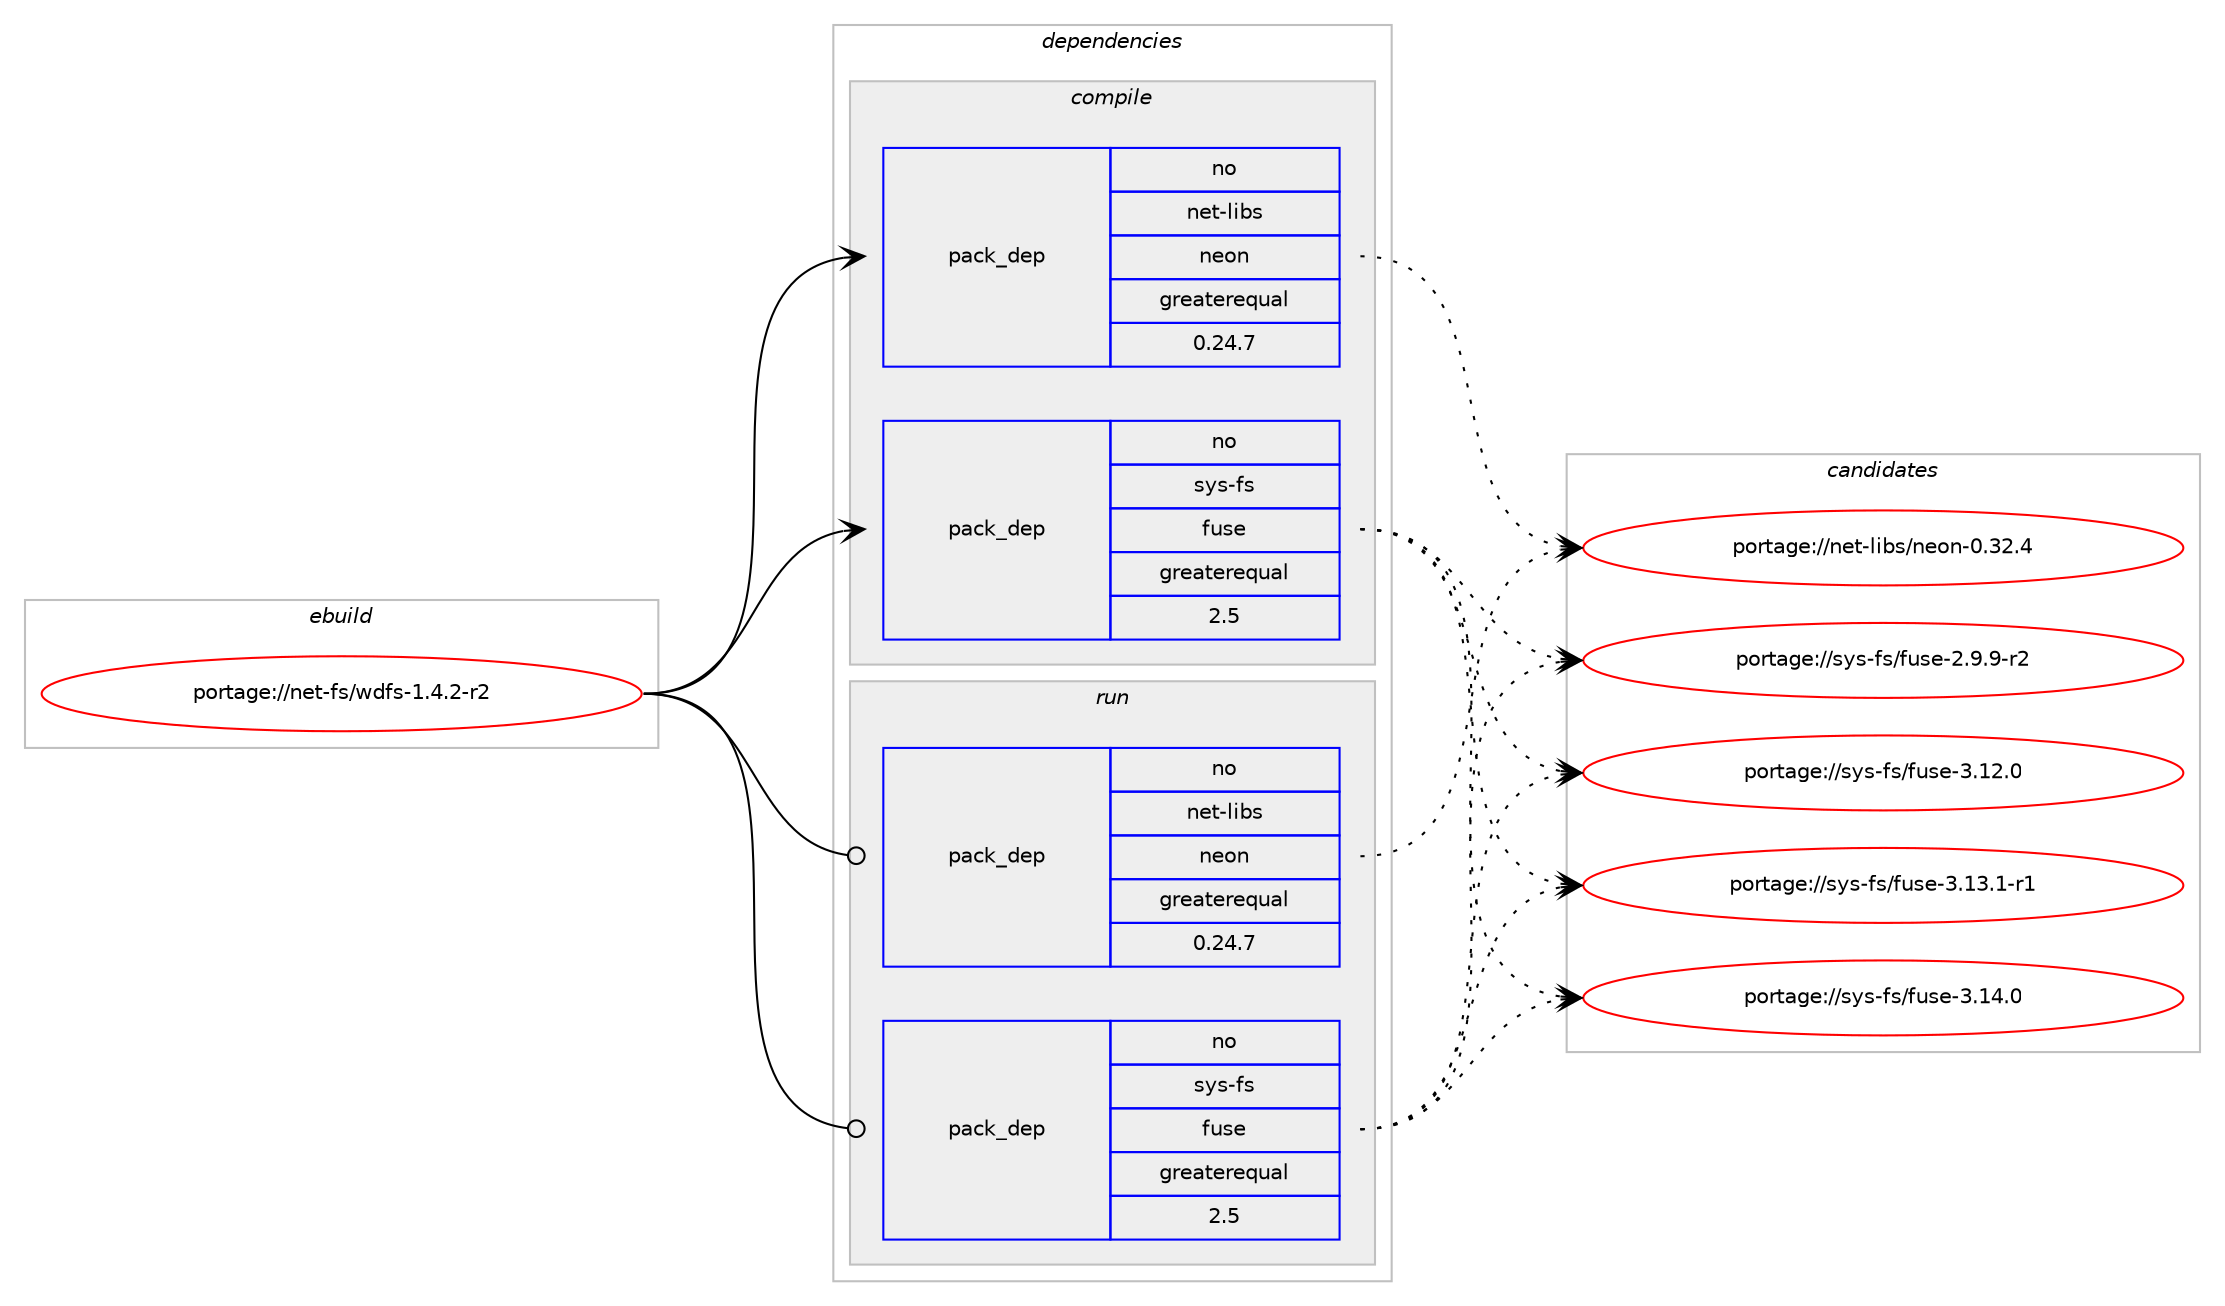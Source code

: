 digraph prolog {

# *************
# Graph options
# *************

newrank=true;
concentrate=true;
compound=true;
graph [rankdir=LR,fontname=Helvetica,fontsize=10,ranksep=1.5];#, ranksep=2.5, nodesep=0.2];
edge  [arrowhead=vee];
node  [fontname=Helvetica,fontsize=10];

# **********
# The ebuild
# **********

subgraph cluster_leftcol {
color=gray;
rank=same;
label=<<i>ebuild</i>>;
id [label="portage://net-fs/wdfs-1.4.2-r2", color=red, width=4, href="../net-fs/wdfs-1.4.2-r2.svg"];
}

# ****************
# The dependencies
# ****************

subgraph cluster_midcol {
color=gray;
label=<<i>dependencies</i>>;
subgraph cluster_compile {
fillcolor="#eeeeee";
style=filled;
label=<<i>compile</i>>;
# *** BEGIN UNKNOWN DEPENDENCY TYPE (TODO) ***
# id -> package_dependency(portage://net-fs/wdfs-1.4.2-r2,install,no,dev-libs,glib,none,[,,],[slot(2)],[])
# *** END UNKNOWN DEPENDENCY TYPE (TODO) ***

subgraph pack3 {
dependency3 [label=<<TABLE BORDER="0" CELLBORDER="1" CELLSPACING="0" CELLPADDING="4" WIDTH="220"><TR><TD ROWSPAN="6" CELLPADDING="30">pack_dep</TD></TR><TR><TD WIDTH="110">no</TD></TR><TR><TD>net-libs</TD></TR><TR><TD>neon</TD></TR><TR><TD>greaterequal</TD></TR><TR><TD>0.24.7</TD></TR></TABLE>>, shape=none, color=blue];
}
id:e -> dependency3:w [weight=20,style="solid",arrowhead="vee"];
subgraph pack4 {
dependency4 [label=<<TABLE BORDER="0" CELLBORDER="1" CELLSPACING="0" CELLPADDING="4" WIDTH="220"><TR><TD ROWSPAN="6" CELLPADDING="30">pack_dep</TD></TR><TR><TD WIDTH="110">no</TD></TR><TR><TD>sys-fs</TD></TR><TR><TD>fuse</TD></TR><TR><TD>greaterequal</TD></TR><TR><TD>2.5</TD></TR></TABLE>>, shape=none, color=blue];
}
id:e -> dependency4:w [weight=20,style="solid",arrowhead="vee"];
}
subgraph cluster_compileandrun {
fillcolor="#eeeeee";
style=filled;
label=<<i>compile and run</i>>;
}
subgraph cluster_run {
fillcolor="#eeeeee";
style=filled;
label=<<i>run</i>>;
# *** BEGIN UNKNOWN DEPENDENCY TYPE (TODO) ***
# id -> package_dependency(portage://net-fs/wdfs-1.4.2-r2,run,no,dev-libs,glib,none,[,,],[slot(2)],[])
# *** END UNKNOWN DEPENDENCY TYPE (TODO) ***

subgraph pack5 {
dependency5 [label=<<TABLE BORDER="0" CELLBORDER="1" CELLSPACING="0" CELLPADDING="4" WIDTH="220"><TR><TD ROWSPAN="6" CELLPADDING="30">pack_dep</TD></TR><TR><TD WIDTH="110">no</TD></TR><TR><TD>net-libs</TD></TR><TR><TD>neon</TD></TR><TR><TD>greaterequal</TD></TR><TR><TD>0.24.7</TD></TR></TABLE>>, shape=none, color=blue];
}
id:e -> dependency5:w [weight=20,style="solid",arrowhead="odot"];
subgraph pack6 {
dependency6 [label=<<TABLE BORDER="0" CELLBORDER="1" CELLSPACING="0" CELLPADDING="4" WIDTH="220"><TR><TD ROWSPAN="6" CELLPADDING="30">pack_dep</TD></TR><TR><TD WIDTH="110">no</TD></TR><TR><TD>sys-fs</TD></TR><TR><TD>fuse</TD></TR><TR><TD>greaterequal</TD></TR><TR><TD>2.5</TD></TR></TABLE>>, shape=none, color=blue];
}
id:e -> dependency6:w [weight=20,style="solid",arrowhead="odot"];
}
}

# **************
# The candidates
# **************

subgraph cluster_choices {
rank=same;
color=gray;
label=<<i>candidates</i>>;

subgraph choice3 {
color=black;
nodesep=1;
choice11010111645108105981154711010111111045484651504652 [label="portage://net-libs/neon-0.32.4", color=red, width=4,href="../net-libs/neon-0.32.4.svg"];
dependency3:e -> choice11010111645108105981154711010111111045484651504652:w [style=dotted,weight="100"];
}
subgraph choice4 {
color=black;
nodesep=1;
choice11512111545102115471021171151014550465746574511450 [label="portage://sys-fs/fuse-2.9.9-r2", color=red, width=4,href="../sys-fs/fuse-2.9.9-r2.svg"];
choice115121115451021154710211711510145514649504648 [label="portage://sys-fs/fuse-3.12.0", color=red, width=4,href="../sys-fs/fuse-3.12.0.svg"];
choice1151211154510211547102117115101455146495146494511449 [label="portage://sys-fs/fuse-3.13.1-r1", color=red, width=4,href="../sys-fs/fuse-3.13.1-r1.svg"];
choice115121115451021154710211711510145514649524648 [label="portage://sys-fs/fuse-3.14.0", color=red, width=4,href="../sys-fs/fuse-3.14.0.svg"];
dependency4:e -> choice11512111545102115471021171151014550465746574511450:w [style=dotted,weight="100"];
dependency4:e -> choice115121115451021154710211711510145514649504648:w [style=dotted,weight="100"];
dependency4:e -> choice1151211154510211547102117115101455146495146494511449:w [style=dotted,weight="100"];
dependency4:e -> choice115121115451021154710211711510145514649524648:w [style=dotted,weight="100"];
}
subgraph choice5 {
color=black;
nodesep=1;
choice11010111645108105981154711010111111045484651504652 [label="portage://net-libs/neon-0.32.4", color=red, width=4,href="../net-libs/neon-0.32.4.svg"];
dependency5:e -> choice11010111645108105981154711010111111045484651504652:w [style=dotted,weight="100"];
}
subgraph choice6 {
color=black;
nodesep=1;
choice11512111545102115471021171151014550465746574511450 [label="portage://sys-fs/fuse-2.9.9-r2", color=red, width=4,href="../sys-fs/fuse-2.9.9-r2.svg"];
choice115121115451021154710211711510145514649504648 [label="portage://sys-fs/fuse-3.12.0", color=red, width=4,href="../sys-fs/fuse-3.12.0.svg"];
choice1151211154510211547102117115101455146495146494511449 [label="portage://sys-fs/fuse-3.13.1-r1", color=red, width=4,href="../sys-fs/fuse-3.13.1-r1.svg"];
choice115121115451021154710211711510145514649524648 [label="portage://sys-fs/fuse-3.14.0", color=red, width=4,href="../sys-fs/fuse-3.14.0.svg"];
dependency6:e -> choice11512111545102115471021171151014550465746574511450:w [style=dotted,weight="100"];
dependency6:e -> choice115121115451021154710211711510145514649504648:w [style=dotted,weight="100"];
dependency6:e -> choice1151211154510211547102117115101455146495146494511449:w [style=dotted,weight="100"];
dependency6:e -> choice115121115451021154710211711510145514649524648:w [style=dotted,weight="100"];
}
}

}
